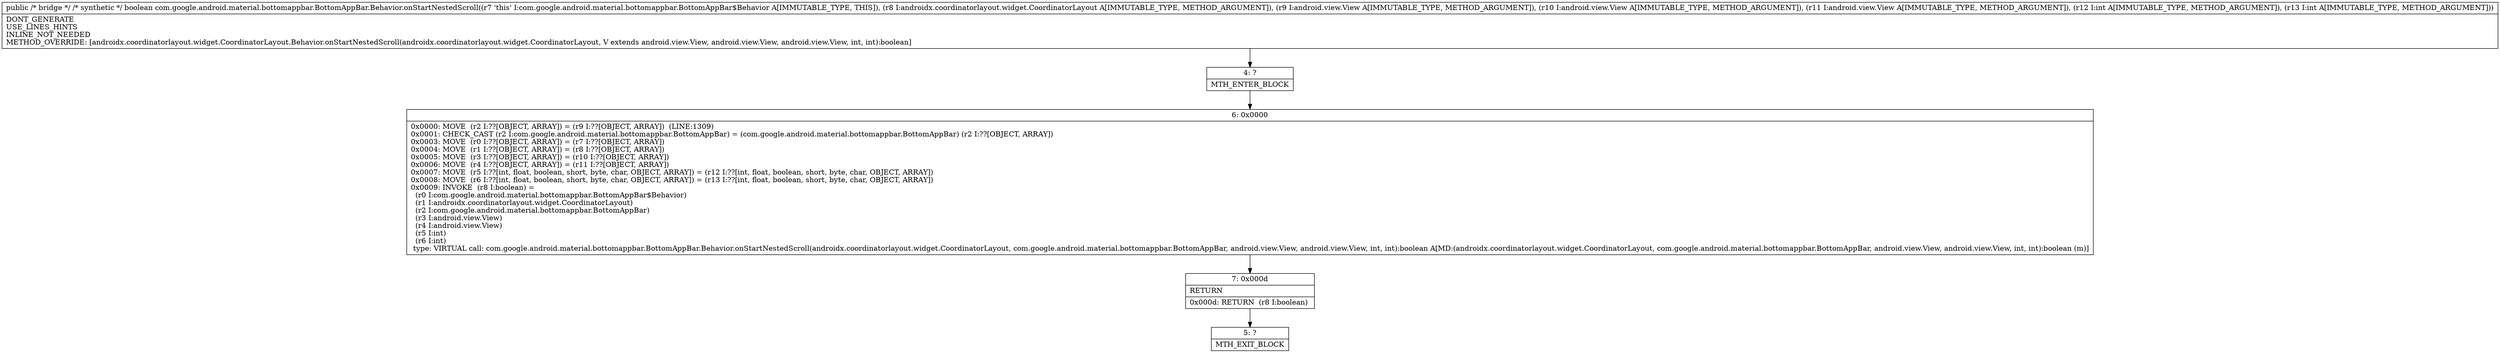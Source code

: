 digraph "CFG forcom.google.android.material.bottomappbar.BottomAppBar.Behavior.onStartNestedScroll(Landroidx\/coordinatorlayout\/widget\/CoordinatorLayout;Landroid\/view\/View;Landroid\/view\/View;Landroid\/view\/View;II)Z" {
Node_4 [shape=record,label="{4\:\ ?|MTH_ENTER_BLOCK\l}"];
Node_6 [shape=record,label="{6\:\ 0x0000|0x0000: MOVE  (r2 I:??[OBJECT, ARRAY]) = (r9 I:??[OBJECT, ARRAY])  (LINE:1309)\l0x0001: CHECK_CAST (r2 I:com.google.android.material.bottomappbar.BottomAppBar) = (com.google.android.material.bottomappbar.BottomAppBar) (r2 I:??[OBJECT, ARRAY]) \l0x0003: MOVE  (r0 I:??[OBJECT, ARRAY]) = (r7 I:??[OBJECT, ARRAY]) \l0x0004: MOVE  (r1 I:??[OBJECT, ARRAY]) = (r8 I:??[OBJECT, ARRAY]) \l0x0005: MOVE  (r3 I:??[OBJECT, ARRAY]) = (r10 I:??[OBJECT, ARRAY]) \l0x0006: MOVE  (r4 I:??[OBJECT, ARRAY]) = (r11 I:??[OBJECT, ARRAY]) \l0x0007: MOVE  (r5 I:??[int, float, boolean, short, byte, char, OBJECT, ARRAY]) = (r12 I:??[int, float, boolean, short, byte, char, OBJECT, ARRAY]) \l0x0008: MOVE  (r6 I:??[int, float, boolean, short, byte, char, OBJECT, ARRAY]) = (r13 I:??[int, float, boolean, short, byte, char, OBJECT, ARRAY]) \l0x0009: INVOKE  (r8 I:boolean) = \l  (r0 I:com.google.android.material.bottomappbar.BottomAppBar$Behavior)\l  (r1 I:androidx.coordinatorlayout.widget.CoordinatorLayout)\l  (r2 I:com.google.android.material.bottomappbar.BottomAppBar)\l  (r3 I:android.view.View)\l  (r4 I:android.view.View)\l  (r5 I:int)\l  (r6 I:int)\l type: VIRTUAL call: com.google.android.material.bottomappbar.BottomAppBar.Behavior.onStartNestedScroll(androidx.coordinatorlayout.widget.CoordinatorLayout, com.google.android.material.bottomappbar.BottomAppBar, android.view.View, android.view.View, int, int):boolean A[MD:(androidx.coordinatorlayout.widget.CoordinatorLayout, com.google.android.material.bottomappbar.BottomAppBar, android.view.View, android.view.View, int, int):boolean (m)]\l}"];
Node_7 [shape=record,label="{7\:\ 0x000d|RETURN\l|0x000d: RETURN  (r8 I:boolean) \l}"];
Node_5 [shape=record,label="{5\:\ ?|MTH_EXIT_BLOCK\l}"];
MethodNode[shape=record,label="{public \/* bridge *\/ \/* synthetic *\/ boolean com.google.android.material.bottomappbar.BottomAppBar.Behavior.onStartNestedScroll((r7 'this' I:com.google.android.material.bottomappbar.BottomAppBar$Behavior A[IMMUTABLE_TYPE, THIS]), (r8 I:androidx.coordinatorlayout.widget.CoordinatorLayout A[IMMUTABLE_TYPE, METHOD_ARGUMENT]), (r9 I:android.view.View A[IMMUTABLE_TYPE, METHOD_ARGUMENT]), (r10 I:android.view.View A[IMMUTABLE_TYPE, METHOD_ARGUMENT]), (r11 I:android.view.View A[IMMUTABLE_TYPE, METHOD_ARGUMENT]), (r12 I:int A[IMMUTABLE_TYPE, METHOD_ARGUMENT]), (r13 I:int A[IMMUTABLE_TYPE, METHOD_ARGUMENT]))  | DONT_GENERATE\lUSE_LINES_HINTS\lINLINE_NOT_NEEDED\lMETHOD_OVERRIDE: [androidx.coordinatorlayout.widget.CoordinatorLayout.Behavior.onStartNestedScroll(androidx.coordinatorlayout.widget.CoordinatorLayout, V extends android.view.View, android.view.View, android.view.View, int, int):boolean]\l}"];
MethodNode -> Node_4;Node_4 -> Node_6;
Node_6 -> Node_7;
Node_7 -> Node_5;
}

